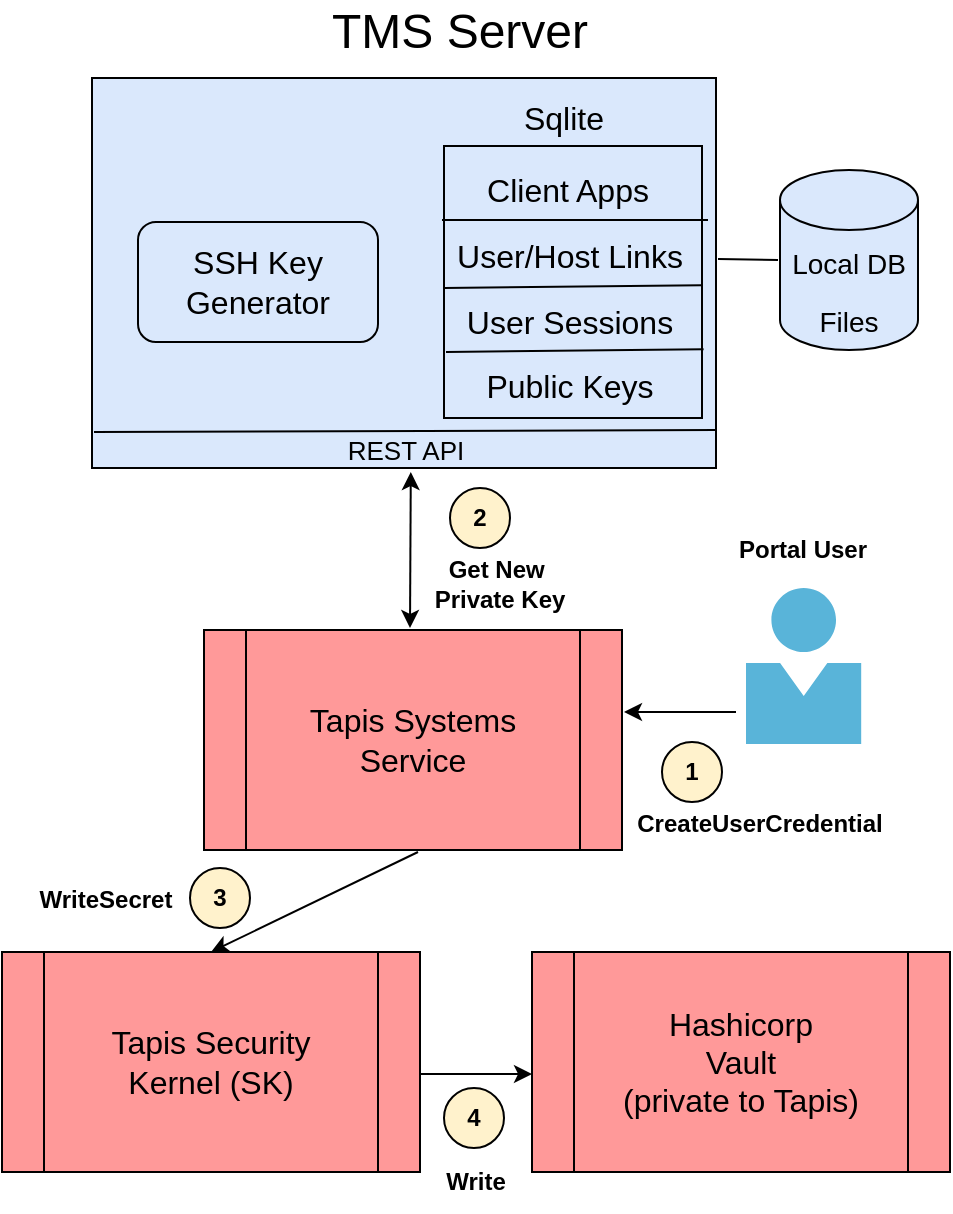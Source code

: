 <mxfile version="19.0.3" type="device"><diagram id="WpvKKH9HeB1tczCp6Pwm" name="Page-1"><mxGraphModel dx="1087" dy="863" grid="1" gridSize="10" guides="1" tooltips="1" connect="1" arrows="1" fold="1" page="1" pageScale="1" pageWidth="850" pageHeight="1100" math="0" shadow="0"><root><mxCell id="0"/><mxCell id="1" parent="0"/><mxCell id="M6zSFq0IvkL-IijFDvVV-1" value="" style="rounded=0;whiteSpace=wrap;html=1;fillColor=#DAE8FC;" parent="1" vertex="1"><mxGeometry x="138" y="75" width="312" height="195" as="geometry"/></mxCell><mxCell id="M6zSFq0IvkL-IijFDvVV-4" value="&lt;font style=&quot;font-size: 24px;&quot;&gt;TMS Server&lt;/font&gt;" style="text;html=1;strokeColor=none;fillColor=none;align=center;verticalAlign=middle;whiteSpace=wrap;rounded=0;" parent="1" vertex="1"><mxGeometry x="242" y="36" width="160" height="32" as="geometry"/></mxCell><mxCell id="M6zSFq0IvkL-IijFDvVV-6" value="&lt;font style=&quot;font-size: 14px;&quot;&gt;Local DB&lt;br&gt;Files&lt;br&gt;&lt;/font&gt;" style="shape=cylinder3;whiteSpace=wrap;html=1;boundedLbl=1;backgroundOutline=1;size=15;fontSize=24;fillColor=#DAE8FC;" parent="1" vertex="1"><mxGeometry x="482" y="121" width="69" height="90" as="geometry"/></mxCell><mxCell id="M6zSFq0IvkL-IijFDvVV-7" value="" style="endArrow=none;html=1;rounded=0;fontSize=16;" parent="1" edge="1"><mxGeometry width="50" height="50" relative="1" as="geometry"><mxPoint x="451" y="165.5" as="sourcePoint"/><mxPoint x="481" y="166" as="targetPoint"/></mxGeometry></mxCell><mxCell id="M6zSFq0IvkL-IijFDvVV-8" value="" style="rounded=0;whiteSpace=wrap;html=1;fontSize=16;fillColor=#DAE8FC;" parent="1" vertex="1"><mxGeometry x="314" y="109" width="129" height="136" as="geometry"/></mxCell><mxCell id="M6zSFq0IvkL-IijFDvVV-9" value="User/Host Links" style="text;html=1;strokeColor=none;fillColor=none;align=center;verticalAlign=middle;whiteSpace=wrap;rounded=0;fontSize=16;" parent="1" vertex="1"><mxGeometry x="307" y="149" width="140" height="30" as="geometry"/></mxCell><mxCell id="M6zSFq0IvkL-IijFDvVV-10" value="Client Apps" style="text;html=1;strokeColor=none;fillColor=none;align=center;verticalAlign=middle;whiteSpace=wrap;rounded=0;fontSize=16;" parent="1" vertex="1"><mxGeometry x="306" y="116" width="140" height="30" as="geometry"/></mxCell><mxCell id="M6zSFq0IvkL-IijFDvVV-11" value="User Sessions" style="text;html=1;strokeColor=none;fillColor=none;align=center;verticalAlign=middle;whiteSpace=wrap;rounded=0;fontSize=16;" parent="1" vertex="1"><mxGeometry x="307" y="182" width="140" height="30" as="geometry"/></mxCell><mxCell id="M6zSFq0IvkL-IijFDvVV-12" value="Public Keys" style="text;html=1;strokeColor=none;fillColor=none;align=center;verticalAlign=middle;whiteSpace=wrap;rounded=0;fontSize=16;" parent="1" vertex="1"><mxGeometry x="307" y="215" width="140" height="27" as="geometry"/></mxCell><mxCell id="M6zSFq0IvkL-IijFDvVV-13" value="" style="endArrow=none;html=1;rounded=0;fontSize=16;entryX=1;entryY=1;entryDx=0;entryDy=0;exitX=0;exitY=0;exitDx=0;exitDy=0;" parent="1" target="M6zSFq0IvkL-IijFDvVV-10" edge="1"><mxGeometry width="50" height="50" relative="1" as="geometry"><mxPoint x="313" y="146" as="sourcePoint"/><mxPoint x="376.9" y="145.76" as="targetPoint"/></mxGeometry></mxCell><mxCell id="M6zSFq0IvkL-IijFDvVV-14" value="" style="endArrow=none;html=1;rounded=0;fontSize=16;entryX=0.92;entryY=-0.045;entryDx=0;entryDy=0;entryPerimeter=0;exitX=0;exitY=0;exitDx=0;exitDy=0;" parent="1" edge="1"><mxGeometry width="50" height="50" relative="1" as="geometry"><mxPoint x="314" y="180" as="sourcePoint"/><mxPoint x="442.8" y="178.65" as="targetPoint"/></mxGeometry></mxCell><mxCell id="M6zSFq0IvkL-IijFDvVV-15" value="" style="endArrow=none;html=1;rounded=0;fontSize=16;entryX=0.92;entryY=-0.045;entryDx=0;entryDy=0;entryPerimeter=0;exitX=0;exitY=0;exitDx=0;exitDy=0;" parent="1" edge="1"><mxGeometry width="50" height="50" relative="1" as="geometry"><mxPoint x="315" y="212" as="sourcePoint"/><mxPoint x="443.8" y="210.65" as="targetPoint"/></mxGeometry></mxCell><mxCell id="M6zSFq0IvkL-IijFDvVV-16" value="Sqlite" style="text;html=1;strokeColor=none;fillColor=none;align=center;verticalAlign=middle;whiteSpace=wrap;rounded=0;fontSize=16;" parent="1" vertex="1"><mxGeometry x="344" y="80" width="60" height="30" as="geometry"/></mxCell><mxCell id="M6zSFq0IvkL-IijFDvVV-17" value="" style="endArrow=none;html=1;rounded=0;fontSize=16;" parent="1" edge="1"><mxGeometry width="50" height="50" relative="1" as="geometry"><mxPoint x="139" y="252" as="sourcePoint"/><mxPoint x="450" y="251" as="targetPoint"/></mxGeometry></mxCell><mxCell id="M6zSFq0IvkL-IijFDvVV-18" value="&lt;font style=&quot;font-size: 13px;&quot;&gt;REST API&lt;/font&gt;" style="text;html=1;strokeColor=none;fillColor=none;align=center;verticalAlign=middle;whiteSpace=wrap;rounded=0;fontSize=16;" parent="1" vertex="1"><mxGeometry x="235" y="245" width="120" height="30" as="geometry"/></mxCell><mxCell id="M6zSFq0IvkL-IijFDvVV-20" value="SSH Key Generator" style="rounded=1;whiteSpace=wrap;html=1;fontSize=16;fillColor=#DAE8FC;" parent="1" vertex="1"><mxGeometry x="161" y="147" width="120" height="60" as="geometry"/></mxCell><mxCell id="M6zSFq0IvkL-IijFDvVV-22" value="Tapis Systems &lt;br&gt;Service" style="shape=process;whiteSpace=wrap;html=1;backgroundOutline=1;fontSize=16;fillColor=#FF9999;" parent="1" vertex="1"><mxGeometry x="194" y="351" width="209" height="110" as="geometry"/></mxCell><mxCell id="M6zSFq0IvkL-IijFDvVV-23" value="" style="endArrow=classic;html=1;rounded=0;fontSize=16;entryX=0.84;entryY=1;entryDx=0;entryDy=0;entryPerimeter=0;startArrow=classic;startFill=1;" parent="1" edge="1"><mxGeometry width="50" height="50" relative="1" as="geometry"><mxPoint x="297" y="350" as="sourcePoint"/><mxPoint x="297.4" y="272" as="targetPoint"/></mxGeometry></mxCell><mxCell id="M6zSFq0IvkL-IijFDvVV-33" value="" style="sketch=0;aspect=fixed;html=1;points=[];align=center;image;fontSize=12;image=img/lib/mscae/Person.svg;" parent="1" vertex="1"><mxGeometry x="465" y="330" width="57.72" height="78" as="geometry"/></mxCell><mxCell id="M6zSFq0IvkL-IijFDvVV-35" value="&lt;b&gt;1&lt;/b&gt;" style="ellipse;whiteSpace=wrap;html=1;aspect=fixed;fillColor=#FFF2CC;" parent="1" vertex="1"><mxGeometry x="423" y="407" width="30" height="30" as="geometry"/></mxCell><mxCell id="M6zSFq0IvkL-IijFDvVV-36" style="edgeStyle=orthogonalEdgeStyle;rounded=0;orthogonalLoop=1;jettySize=auto;html=1;exitX=0.5;exitY=1;exitDx=0;exitDy=0;startArrow=classic;startFill=1;endArrow=classic;endFill=1;" parent="1" source="M6zSFq0IvkL-IijFDvVV-35" target="M6zSFq0IvkL-IijFDvVV-35" edge="1"><mxGeometry relative="1" as="geometry"/></mxCell><mxCell id="M6zSFq0IvkL-IijFDvVV-37" value="&lt;b&gt;2&lt;/b&gt;" style="ellipse;whiteSpace=wrap;html=1;aspect=fixed;fillColor=#FFF2CC;" parent="1" vertex="1"><mxGeometry x="317" y="280" width="30" height="30" as="geometry"/></mxCell><mxCell id="M6zSFq0IvkL-IijFDvVV-39" value="&lt;b&gt;Get New&amp;nbsp; Private Key&lt;/b&gt;" style="text;html=1;strokeColor=none;fillColor=none;align=center;verticalAlign=middle;whiteSpace=wrap;rounded=0;" parent="1" vertex="1"><mxGeometry x="306" y="313" width="72" height="30" as="geometry"/></mxCell><mxCell id="M6zSFq0IvkL-IijFDvVV-40" value="&lt;b&gt;CreateUserCredential&lt;/b&gt;" style="text;html=1;strokeColor=none;fillColor=none;align=center;verticalAlign=middle;whiteSpace=wrap;rounded=0;" parent="1" vertex="1"><mxGeometry x="405" y="433" width="134" height="30" as="geometry"/></mxCell><mxCell id="918ucn2GUy7M536dIKDZ-1" value="&lt;b&gt;Portal User&lt;/b&gt;" style="text;html=1;strokeColor=none;fillColor=none;align=center;verticalAlign=middle;whiteSpace=wrap;rounded=0;" parent="1" vertex="1"><mxGeometry x="452" y="296" width="83" height="30" as="geometry"/></mxCell><mxCell id="918ucn2GUy7M536dIKDZ-3" value="" style="endArrow=none;html=1;rounded=0;fontSize=16;startArrow=classic;startFill=1;endFill=0;exitX=0.5;exitY=0;exitDx=0;exitDy=0;" parent="1" source="918ucn2GUy7M536dIKDZ-4" edge="1"><mxGeometry width="50" height="50" relative="1" as="geometry"><mxPoint x="301" y="513" as="sourcePoint"/><mxPoint x="301" y="462" as="targetPoint"/></mxGeometry></mxCell><mxCell id="918ucn2GUy7M536dIKDZ-4" value="Tapis Security&lt;br&gt;Kernel (SK)" style="shape=process;whiteSpace=wrap;html=1;backgroundOutline=1;fontSize=16;fillColor=#FF9999;" parent="1" vertex="1"><mxGeometry x="93" y="512" width="209" height="110" as="geometry"/></mxCell><mxCell id="918ucn2GUy7M536dIKDZ-5" value="&lt;b&gt;3&lt;/b&gt;" style="ellipse;whiteSpace=wrap;html=1;aspect=fixed;fillColor=#FFF2CC;" parent="1" vertex="1"><mxGeometry x="187" y="470" width="30" height="30" as="geometry"/></mxCell><mxCell id="918ucn2GUy7M536dIKDZ-6" value="&lt;b&gt;WriteSecret&lt;/b&gt;" style="text;html=1;strokeColor=none;fillColor=none;align=center;verticalAlign=middle;whiteSpace=wrap;rounded=0;" parent="1" vertex="1"><mxGeometry x="103" y="471" width="84" height="30" as="geometry"/></mxCell><mxCell id="rLatD8ntfqrqIauYEWYd-1" value="" style="endArrow=classic;html=1;rounded=0;startArrow=none;startFill=0;" parent="1" edge="1"><mxGeometry width="50" height="50" relative="1" as="geometry"><mxPoint x="460" y="392" as="sourcePoint"/><mxPoint x="404" y="392" as="targetPoint"/></mxGeometry></mxCell><mxCell id="rLatD8ntfqrqIauYEWYd-3" value="" style="endArrow=none;html=1;rounded=0;startArrow=classic;startFill=1;endFill=0;" parent="1" edge="1"><mxGeometry width="50" height="50" relative="1" as="geometry"><mxPoint x="358" y="573" as="sourcePoint"/><mxPoint x="302" y="573" as="targetPoint"/></mxGeometry></mxCell><mxCell id="rLatD8ntfqrqIauYEWYd-4" value="Hashicorp&lt;br&gt;Vault&lt;br&gt;(private to Tapis)" style="shape=process;whiteSpace=wrap;html=1;backgroundOutline=1;fontSize=16;fillColor=#FF9999;" parent="1" vertex="1"><mxGeometry x="358" y="512" width="209" height="110" as="geometry"/></mxCell><mxCell id="rLatD8ntfqrqIauYEWYd-5" value="&lt;b&gt;4&lt;/b&gt;" style="ellipse;whiteSpace=wrap;html=1;aspect=fixed;fillColor=#FFF2CC;" parent="1" vertex="1"><mxGeometry x="314" y="580" width="30" height="30" as="geometry"/></mxCell><mxCell id="rLatD8ntfqrqIauYEWYd-6" value="&lt;b&gt;Write&lt;/b&gt;" style="text;html=1;strokeColor=none;fillColor=none;align=center;verticalAlign=middle;whiteSpace=wrap;rounded=0;" parent="1" vertex="1"><mxGeometry x="303" y="612" width="54" height="30" as="geometry"/></mxCell></root></mxGraphModel></diagram></mxfile>